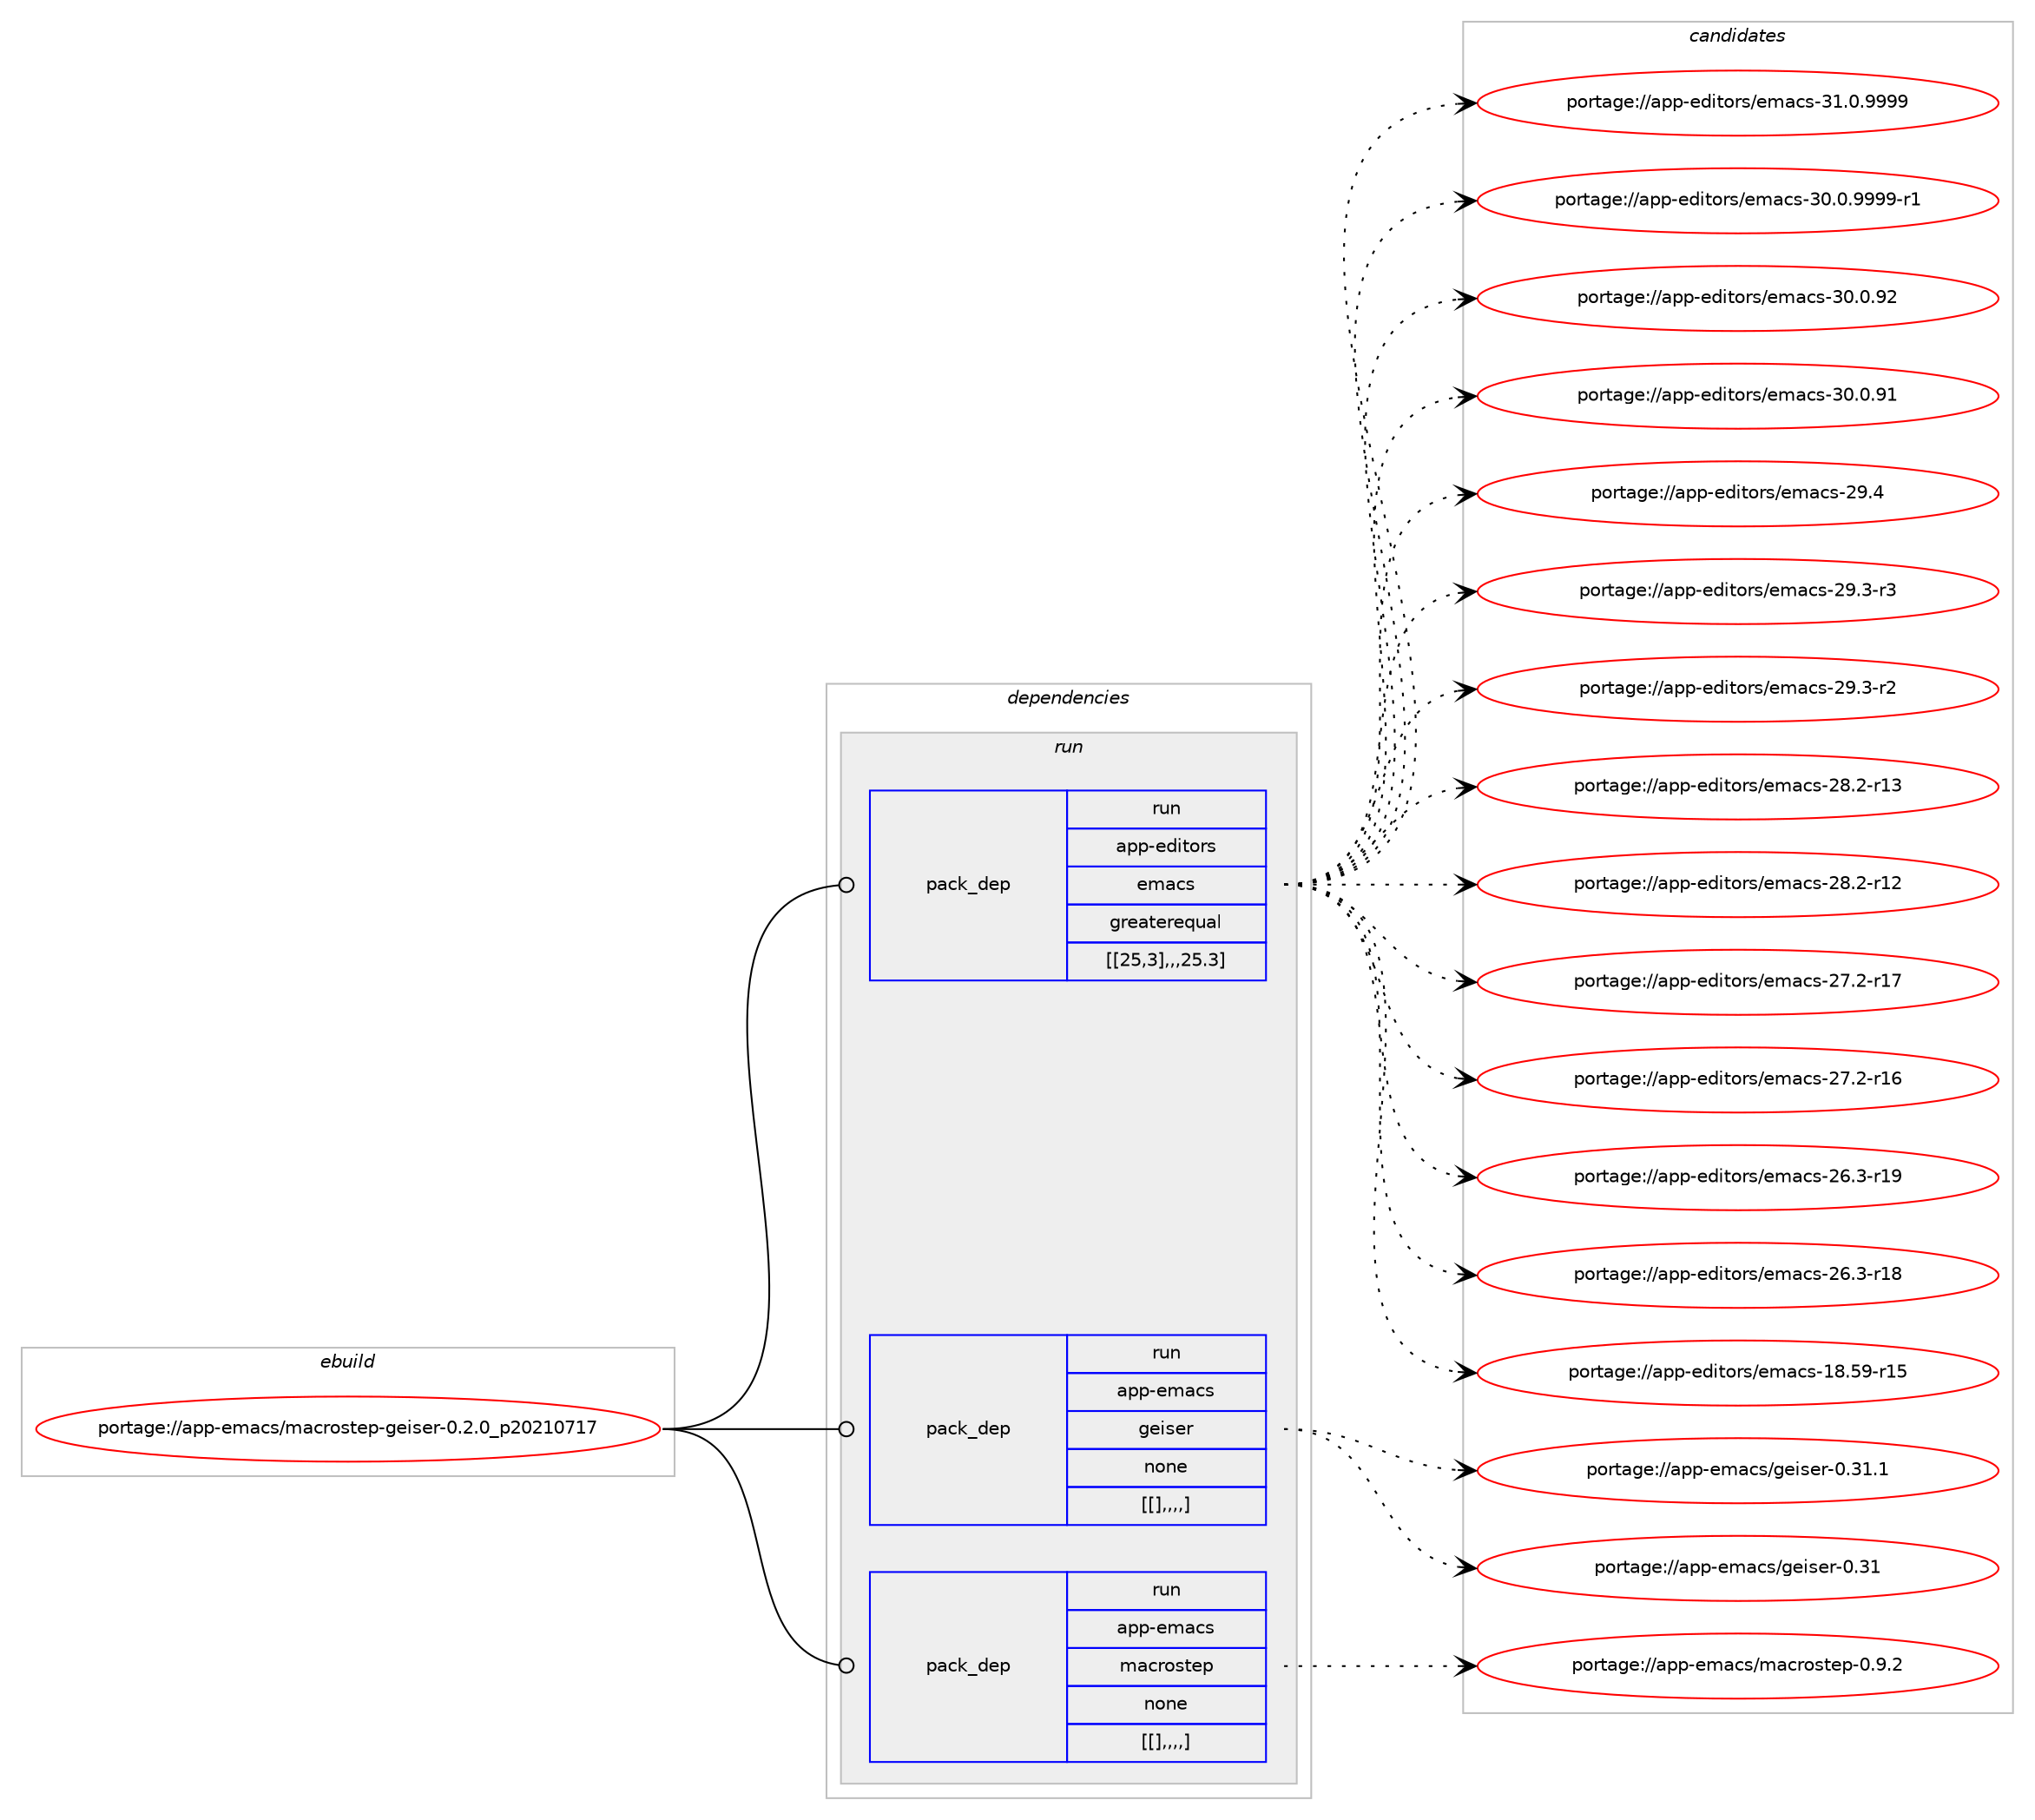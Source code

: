 digraph prolog {

# *************
# Graph options
# *************

newrank=true;
concentrate=true;
compound=true;
graph [rankdir=LR,fontname=Helvetica,fontsize=10,ranksep=1.5];#, ranksep=2.5, nodesep=0.2];
edge  [arrowhead=vee];
node  [fontname=Helvetica,fontsize=10];

# **********
# The ebuild
# **********

subgraph cluster_leftcol {
color=gray;
label=<<i>ebuild</i>>;
id [label="portage://app-emacs/macrostep-geiser-0.2.0_p20210717", color=red, width=4, href="../app-emacs/macrostep-geiser-0.2.0_p20210717.svg"];
}

# ****************
# The dependencies
# ****************

subgraph cluster_midcol {
color=gray;
label=<<i>dependencies</i>>;
subgraph cluster_compile {
fillcolor="#eeeeee";
style=filled;
label=<<i>compile</i>>;
}
subgraph cluster_compileandrun {
fillcolor="#eeeeee";
style=filled;
label=<<i>compile and run</i>>;
}
subgraph cluster_run {
fillcolor="#eeeeee";
style=filled;
label=<<i>run</i>>;
subgraph pack16585 {
dependency23087 [label=<<TABLE BORDER="0" CELLBORDER="1" CELLSPACING="0" CELLPADDING="4" WIDTH="220"><TR><TD ROWSPAN="6" CELLPADDING="30">pack_dep</TD></TR><TR><TD WIDTH="110">run</TD></TR><TR><TD>app-editors</TD></TR><TR><TD>emacs</TD></TR><TR><TD>greaterequal</TD></TR><TR><TD>[[25,3],,,25.3]</TD></TR></TABLE>>, shape=none, color=blue];
}
id:e -> dependency23087:w [weight=20,style="solid",arrowhead="odot"];
subgraph pack16587 {
dependency23090 [label=<<TABLE BORDER="0" CELLBORDER="1" CELLSPACING="0" CELLPADDING="4" WIDTH="220"><TR><TD ROWSPAN="6" CELLPADDING="30">pack_dep</TD></TR><TR><TD WIDTH="110">run</TD></TR><TR><TD>app-emacs</TD></TR><TR><TD>geiser</TD></TR><TR><TD>none</TD></TR><TR><TD>[[],,,,]</TD></TR></TABLE>>, shape=none, color=blue];
}
id:e -> dependency23090:w [weight=20,style="solid",arrowhead="odot"];
subgraph pack16590 {
dependency23095 [label=<<TABLE BORDER="0" CELLBORDER="1" CELLSPACING="0" CELLPADDING="4" WIDTH="220"><TR><TD ROWSPAN="6" CELLPADDING="30">pack_dep</TD></TR><TR><TD WIDTH="110">run</TD></TR><TR><TD>app-emacs</TD></TR><TR><TD>macrostep</TD></TR><TR><TD>none</TD></TR><TR><TD>[[],,,,]</TD></TR></TABLE>>, shape=none, color=blue];
}
id:e -> dependency23095:w [weight=20,style="solid",arrowhead="odot"];
}
}

# **************
# The candidates
# **************

subgraph cluster_choices {
rank=same;
color=gray;
label=<<i>candidates</i>>;

subgraph choice15292 {
color=black;
nodesep=1;
choice971121124510110010511611111411547101109979911545514946484657575757 [label="portage://app-editors/emacs-31.0.9999", color=red, width=4,href="../app-editors/emacs-31.0.9999.svg"];
choice9711211245101100105116111114115471011099799115455148464846575757574511449 [label="portage://app-editors/emacs-30.0.9999-r1", color=red, width=4,href="../app-editors/emacs-30.0.9999-r1.svg"];
choice97112112451011001051161111141154710110997991154551484648465750 [label="portage://app-editors/emacs-30.0.92", color=red, width=4,href="../app-editors/emacs-30.0.92.svg"];
choice97112112451011001051161111141154710110997991154551484648465749 [label="portage://app-editors/emacs-30.0.91", color=red, width=4,href="../app-editors/emacs-30.0.91.svg"];
choice97112112451011001051161111141154710110997991154550574652 [label="portage://app-editors/emacs-29.4", color=red, width=4,href="../app-editors/emacs-29.4.svg"];
choice971121124510110010511611111411547101109979911545505746514511451 [label="portage://app-editors/emacs-29.3-r3", color=red, width=4,href="../app-editors/emacs-29.3-r3.svg"];
choice971121124510110010511611111411547101109979911545505746514511450 [label="portage://app-editors/emacs-29.3-r2", color=red, width=4,href="../app-editors/emacs-29.3-r2.svg"];
choice97112112451011001051161111141154710110997991154550564650451144951 [label="portage://app-editors/emacs-28.2-r13", color=red, width=4,href="../app-editors/emacs-28.2-r13.svg"];
choice97112112451011001051161111141154710110997991154550564650451144950 [label="portage://app-editors/emacs-28.2-r12", color=red, width=4,href="../app-editors/emacs-28.2-r12.svg"];
choice97112112451011001051161111141154710110997991154550554650451144955 [label="portage://app-editors/emacs-27.2-r17", color=red, width=4,href="../app-editors/emacs-27.2-r17.svg"];
choice97112112451011001051161111141154710110997991154550554650451144954 [label="portage://app-editors/emacs-27.2-r16", color=red, width=4,href="../app-editors/emacs-27.2-r16.svg"];
choice97112112451011001051161111141154710110997991154550544651451144957 [label="portage://app-editors/emacs-26.3-r19", color=red, width=4,href="../app-editors/emacs-26.3-r19.svg"];
choice97112112451011001051161111141154710110997991154550544651451144956 [label="portage://app-editors/emacs-26.3-r18", color=red, width=4,href="../app-editors/emacs-26.3-r18.svg"];
choice9711211245101100105116111114115471011099799115454956465357451144953 [label="portage://app-editors/emacs-18.59-r15", color=red, width=4,href="../app-editors/emacs-18.59-r15.svg"];
dependency23087:e -> choice971121124510110010511611111411547101109979911545514946484657575757:w [style=dotted,weight="100"];
dependency23087:e -> choice9711211245101100105116111114115471011099799115455148464846575757574511449:w [style=dotted,weight="100"];
dependency23087:e -> choice97112112451011001051161111141154710110997991154551484648465750:w [style=dotted,weight="100"];
dependency23087:e -> choice97112112451011001051161111141154710110997991154551484648465749:w [style=dotted,weight="100"];
dependency23087:e -> choice97112112451011001051161111141154710110997991154550574652:w [style=dotted,weight="100"];
dependency23087:e -> choice971121124510110010511611111411547101109979911545505746514511451:w [style=dotted,weight="100"];
dependency23087:e -> choice971121124510110010511611111411547101109979911545505746514511450:w [style=dotted,weight="100"];
dependency23087:e -> choice97112112451011001051161111141154710110997991154550564650451144951:w [style=dotted,weight="100"];
dependency23087:e -> choice97112112451011001051161111141154710110997991154550564650451144950:w [style=dotted,weight="100"];
dependency23087:e -> choice97112112451011001051161111141154710110997991154550554650451144955:w [style=dotted,weight="100"];
dependency23087:e -> choice97112112451011001051161111141154710110997991154550554650451144954:w [style=dotted,weight="100"];
dependency23087:e -> choice97112112451011001051161111141154710110997991154550544651451144957:w [style=dotted,weight="100"];
dependency23087:e -> choice97112112451011001051161111141154710110997991154550544651451144956:w [style=dotted,weight="100"];
dependency23087:e -> choice9711211245101100105116111114115471011099799115454956465357451144953:w [style=dotted,weight="100"];
}
subgraph choice15308 {
color=black;
nodesep=1;
choice971121124510110997991154710310110511510111445484651494649 [label="portage://app-emacs/geiser-0.31.1", color=red, width=4,href="../app-emacs/geiser-0.31.1.svg"];
choice97112112451011099799115471031011051151011144548465149 [label="portage://app-emacs/geiser-0.31", color=red, width=4,href="../app-emacs/geiser-0.31.svg"];
dependency23090:e -> choice971121124510110997991154710310110511510111445484651494649:w [style=dotted,weight="100"];
dependency23090:e -> choice97112112451011099799115471031011051151011144548465149:w [style=dotted,weight="100"];
}
subgraph choice15313 {
color=black;
nodesep=1;
choice97112112451011099799115471099799114111115116101112454846574650 [label="portage://app-emacs/macrostep-0.9.2", color=red, width=4,href="../app-emacs/macrostep-0.9.2.svg"];
dependency23095:e -> choice97112112451011099799115471099799114111115116101112454846574650:w [style=dotted,weight="100"];
}
}

}
